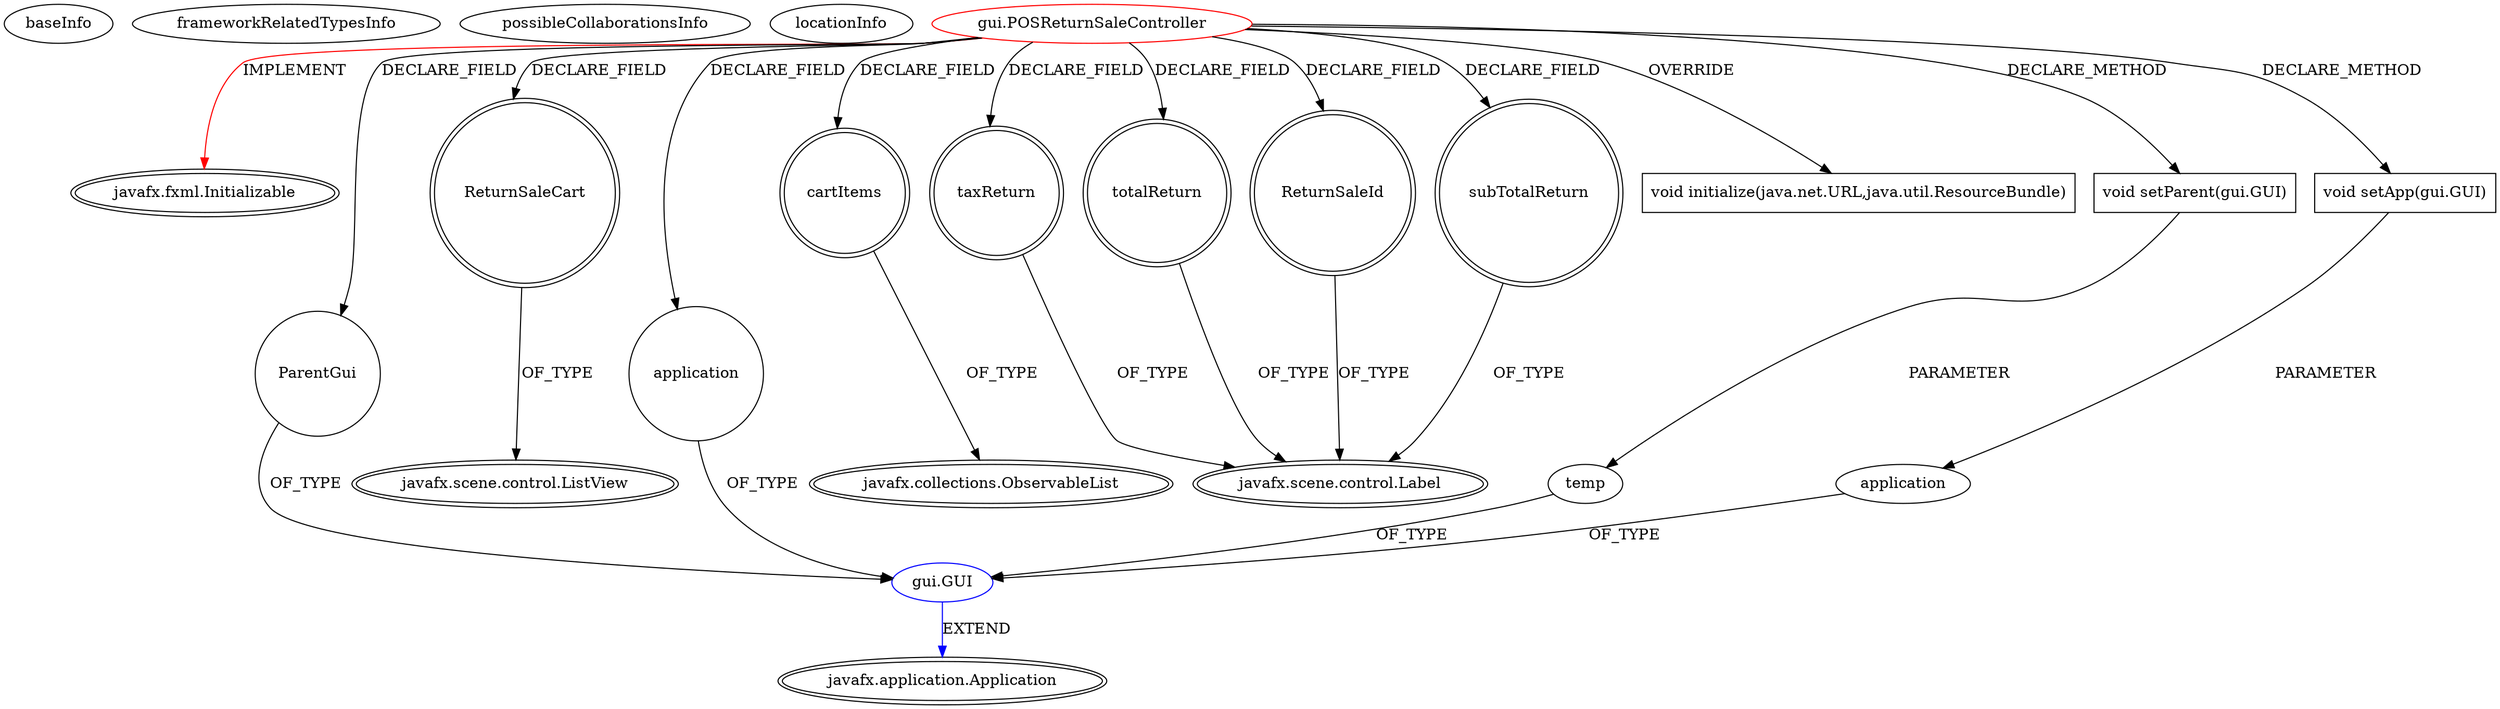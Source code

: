 digraph {
baseInfo[graphId=2210,category="extension_graph",isAnonymous=false,possibleRelation=true]
frameworkRelatedTypesInfo[0="javafx.fxml.Initializable"]
possibleCollaborationsInfo[0="2210~CLIENT_METHOD_DECLARATION-PARAMETER_DECLARATION-CLIENT_METHOD_DECLARATION-PARAMETER_DECLARATION-FIELD_DECLARATION-FIELD_DECLARATION-~javafx.fxml.Initializable ~javafx.application.Application ~false~false"]
locationInfo[projectName="bpaxson62-JavaFXPOS",filePath="/bpaxson62-JavaFXPOS/JavaFXPOS-master/src/gui/POSReturnSaleController.java",contextSignature="POSReturnSaleController",graphId="2210"]
0[label="gui.POSReturnSaleController",vertexType="ROOT_CLIENT_CLASS_DECLARATION",isFrameworkType=false,color=red]
1[label="javafx.fxml.Initializable",vertexType="FRAMEWORK_INTERFACE_TYPE",isFrameworkType=true,peripheries=2]
2[label="ParentGui",vertexType="FIELD_DECLARATION",isFrameworkType=false,shape=circle]
3[label="gui.GUI",vertexType="REFERENCE_CLIENT_CLASS_DECLARATION",isFrameworkType=false,color=blue]
4[label="javafx.application.Application",vertexType="FRAMEWORK_CLASS_TYPE",isFrameworkType=true,peripheries=2]
5[label="ReturnSaleCart",vertexType="FIELD_DECLARATION",isFrameworkType=true,peripheries=2,shape=circle]
6[label="javafx.scene.control.ListView",vertexType="FRAMEWORK_CLASS_TYPE",isFrameworkType=true,peripheries=2]
7[label="ReturnSaleId",vertexType="FIELD_DECLARATION",isFrameworkType=true,peripheries=2,shape=circle]
8[label="javafx.scene.control.Label",vertexType="FRAMEWORK_CLASS_TYPE",isFrameworkType=true,peripheries=2]
9[label="application",vertexType="FIELD_DECLARATION",isFrameworkType=false,shape=circle]
11[label="cartItems",vertexType="FIELD_DECLARATION",isFrameworkType=true,peripheries=2,shape=circle]
12[label="javafx.collections.ObservableList",vertexType="FRAMEWORK_INTERFACE_TYPE",isFrameworkType=true,peripheries=2]
13[label="subTotalReturn",vertexType="FIELD_DECLARATION",isFrameworkType=true,peripheries=2,shape=circle]
15[label="taxReturn",vertexType="FIELD_DECLARATION",isFrameworkType=true,peripheries=2,shape=circle]
17[label="totalReturn",vertexType="FIELD_DECLARATION",isFrameworkType=true,peripheries=2,shape=circle]
19[label="void initialize(java.net.URL,java.util.ResourceBundle)",vertexType="OVERRIDING_METHOD_DECLARATION",isFrameworkType=false,shape=box]
20[label="void setParent(gui.GUI)",vertexType="CLIENT_METHOD_DECLARATION",isFrameworkType=false,shape=box]
21[label="temp",vertexType="PARAMETER_DECLARATION",isFrameworkType=false]
23[label="void setApp(gui.GUI)",vertexType="CLIENT_METHOD_DECLARATION",isFrameworkType=false,shape=box]
24[label="application",vertexType="PARAMETER_DECLARATION",isFrameworkType=false]
0->1[label="IMPLEMENT",color=red]
0->2[label="DECLARE_FIELD"]
3->4[label="EXTEND",color=blue]
2->3[label="OF_TYPE"]
0->5[label="DECLARE_FIELD"]
5->6[label="OF_TYPE"]
0->7[label="DECLARE_FIELD"]
7->8[label="OF_TYPE"]
0->9[label="DECLARE_FIELD"]
9->3[label="OF_TYPE"]
0->11[label="DECLARE_FIELD"]
11->12[label="OF_TYPE"]
0->13[label="DECLARE_FIELD"]
13->8[label="OF_TYPE"]
0->15[label="DECLARE_FIELD"]
15->8[label="OF_TYPE"]
0->17[label="DECLARE_FIELD"]
17->8[label="OF_TYPE"]
0->19[label="OVERRIDE"]
0->20[label="DECLARE_METHOD"]
21->3[label="OF_TYPE"]
20->21[label="PARAMETER"]
0->23[label="DECLARE_METHOD"]
24->3[label="OF_TYPE"]
23->24[label="PARAMETER"]
}
